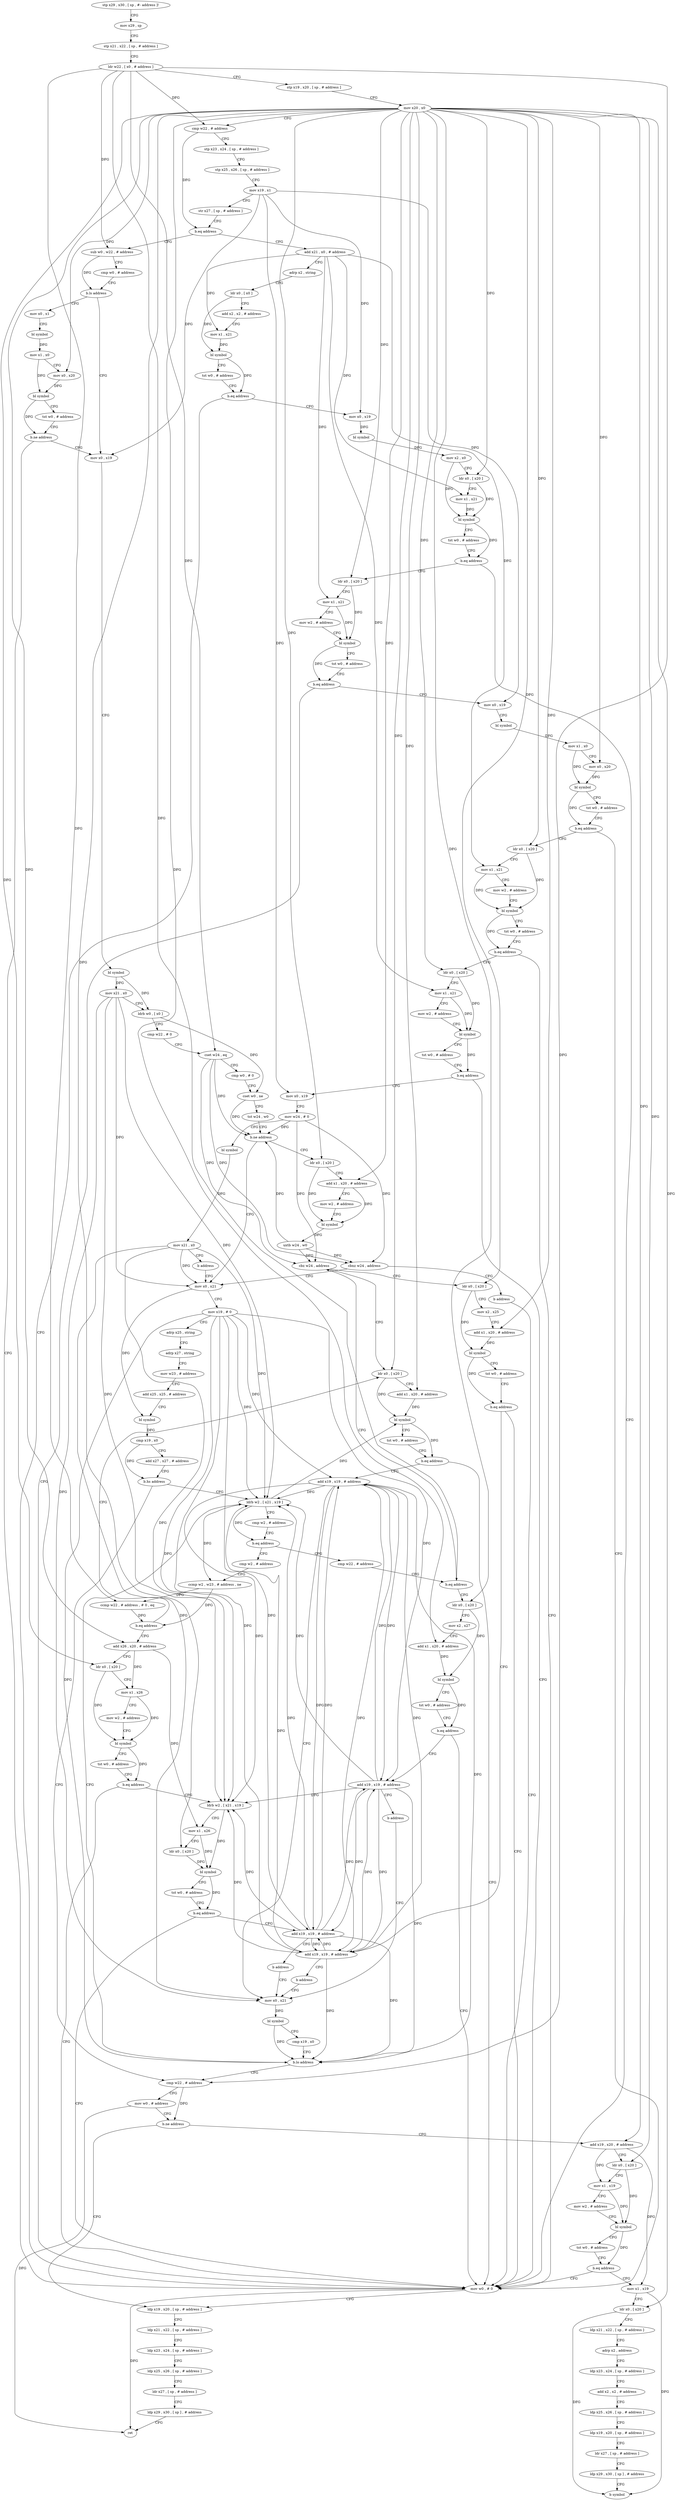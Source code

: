 digraph "func" {
"108296" [label = "stp x29 , x30 , [ sp , #- address ]!" ]
"108300" [label = "mov x29 , sp" ]
"108304" [label = "stp x21 , x22 , [ sp , # address ]" ]
"108308" [label = "ldr w22 , [ x0 , # address ]" ]
"108312" [label = "stp x19 , x20 , [ sp , # address ]" ]
"108316" [label = "mov x20 , x0" ]
"108320" [label = "cmp w22 , # address" ]
"108324" [label = "stp x23 , x24 , [ sp , # address ]" ]
"108328" [label = "stp x25 , x26 , [ sp , # address ]" ]
"108332" [label = "mov x19 , x1" ]
"108336" [label = "str x27 , [ sp , # address ]" ]
"108340" [label = "b.eq address" ]
"108824" [label = "add x21 , x0 , # address" ]
"108344" [label = "sub w0 , w22 , # address" ]
"108828" [label = "adrp x2 , string" ]
"108832" [label = "ldr x0 , [ x0 ]" ]
"108836" [label = "add x2 , x2 , # address" ]
"108840" [label = "mov x1 , x21" ]
"108844" [label = "bl symbol" ]
"108848" [label = "tst w0 , # address" ]
"108852" [label = "b.eq address" ]
"108384" [label = "mov w0 , # 0" ]
"108856" [label = "mov x0 , x19" ]
"108348" [label = "cmp w0 , # address" ]
"108352" [label = "b.ls address" ]
"108416" [label = "mov x0 , x19" ]
"108356" [label = "mov x0 , x1" ]
"108388" [label = "ldp x19 , x20 , [ sp , # address ]" ]
"108860" [label = "bl symbol" ]
"108864" [label = "mov x2 , x0" ]
"108868" [label = "ldr x0 , [ x20 ]" ]
"108872" [label = "mov x1 , x21" ]
"108876" [label = "bl symbol" ]
"108880" [label = "tst w0 , # address" ]
"108884" [label = "b.eq address" ]
"108888" [label = "ldr x0 , [ x20 ]" ]
"108420" [label = "bl symbol" ]
"108424" [label = "mov x21 , x0" ]
"108428" [label = "ldrb w0 , [ x0 ]" ]
"108432" [label = "cmp w22 , # 0" ]
"108436" [label = "cset w24 , eq" ]
"108440" [label = "cmp w0 , # 0" ]
"108444" [label = "cset w0 , ne" ]
"108448" [label = "tst w24 , w0" ]
"108452" [label = "b.ne address" ]
"108792" [label = "ldr x0 , [ x20 ]" ]
"108456" [label = "mov x0 , x21" ]
"108360" [label = "bl symbol" ]
"108364" [label = "mov x1 , x0" ]
"108368" [label = "mov x0 , x20" ]
"108372" [label = "bl symbol" ]
"108376" [label = "tst w0 , # address" ]
"108380" [label = "b.ne address" ]
"108892" [label = "mov x1 , x21" ]
"108896" [label = "mov w2 , # address" ]
"108900" [label = "bl symbol" ]
"108904" [label = "tst w0 , # address" ]
"108908" [label = "b.eq address" ]
"108912" [label = "mov x0 , x19" ]
"108796" [label = "add x1 , x20 , # address" ]
"108800" [label = "mov w2 , # address" ]
"108804" [label = "bl symbol" ]
"108808" [label = "uxtb w24 , w0" ]
"108812" [label = "cbnz w24 , address" ]
"108816" [label = "b address" ]
"108460" [label = "mov x19 , # 0" ]
"108464" [label = "adrp x25 , string" ]
"108468" [label = "adrp x27 , string" ]
"108472" [label = "mov w23 , # address" ]
"108476" [label = "add x25 , x25 , # address" ]
"108480" [label = "bl symbol" ]
"108484" [label = "cmp x19 , x0" ]
"108488" [label = "add x27 , x27 , # address" ]
"108492" [label = "b.hs address" ]
"108564" [label = "cmp w22 , # address" ]
"108496" [label = "ldrb w2 , [ x21 , x19 ]" ]
"108916" [label = "bl symbol" ]
"108920" [label = "mov x1 , x0" ]
"108924" [label = "mov x0 , x20" ]
"108928" [label = "bl symbol" ]
"108932" [label = "tst w0 , # address" ]
"108936" [label = "b.eq address" ]
"108940" [label = "ldr x0 , [ x20 ]" ]
"108568" [label = "mov w0 , # address" ]
"108572" [label = "b.ne address" ]
"108576" [label = "add x19 , x20 , # address" ]
"108500" [label = "cmp w2 , # address" ]
"108504" [label = "b.eq address" ]
"108648" [label = "cmp w22 , # address" ]
"108508" [label = "cmp w2 , # address" ]
"108944" [label = "mov x1 , x21" ]
"108948" [label = "mov w2 , # address" ]
"108952" [label = "bl symbol" ]
"108956" [label = "tst w0 , # address" ]
"108960" [label = "b.eq address" ]
"108964" [label = "ldr x0 , [ x20 ]" ]
"108392" [label = "ldp x21 , x22 , [ sp , # address ]" ]
"108396" [label = "ldp x23 , x24 , [ sp , # address ]" ]
"108400" [label = "ldp x25 , x26 , [ sp , # address ]" ]
"108404" [label = "ldr x27 , [ sp , # address ]" ]
"108408" [label = "ldp x29 , x30 , [ sp ] , # address" ]
"108412" [label = "ret" ]
"108580" [label = "ldr x0 , [ x20 ]" ]
"108584" [label = "mov x1 , x19" ]
"108588" [label = "mov w2 , # address" ]
"108592" [label = "bl symbol" ]
"108596" [label = "tst w0 , # address" ]
"108600" [label = "b.eq address" ]
"108604" [label = "mov x1 , x19" ]
"108652" [label = "b.eq address" ]
"108760" [label = "ldr x0 , [ x20 ]" ]
"108656" [label = "cbz w24 , address" ]
"108512" [label = "ccmp w2 , w23 , # address , ne" ]
"108516" [label = "ccmp w22 , # address , # 0 , eq" ]
"108520" [label = "b.eq address" ]
"108696" [label = "add x26 , x20 , # address" ]
"108524" [label = "ldr x0 , [ x20 ]" ]
"108968" [label = "mov x1 , x21" ]
"108972" [label = "mov w2 , # address" ]
"108976" [label = "bl symbol" ]
"108980" [label = "tst w0 , # address" ]
"108984" [label = "b.eq address" ]
"108988" [label = "mov x0 , x19" ]
"108608" [label = "ldr x0 , [ x20 ]" ]
"108612" [label = "ldp x21 , x22 , [ sp , # address ]" ]
"108616" [label = "adrp x2 , address" ]
"108620" [label = "ldp x23 , x24 , [ sp , # address ]" ]
"108624" [label = "add x2 , x2 , # address" ]
"108628" [label = "ldp x25 , x26 , [ sp , # address ]" ]
"108632" [label = "ldp x19 , x20 , [ sp , # address ]" ]
"108636" [label = "ldr x27 , [ sp , # address ]" ]
"108640" [label = "ldp x29 , x30 , [ sp ] , # address" ]
"108644" [label = "b symbol" ]
"108764" [label = "mov x2 , x27" ]
"108768" [label = "add x1 , x20 , # address" ]
"108772" [label = "bl symbol" ]
"108776" [label = "tst w0 , # address" ]
"108780" [label = "b.eq address" ]
"108784" [label = "add x19 , x19 , # address" ]
"108660" [label = "ldr x0 , [ x20 ]" ]
"108700" [label = "ldr x0 , [ x20 ]" ]
"108704" [label = "mov x1 , x26" ]
"108708" [label = "mov w2 , # address" ]
"108712" [label = "bl symbol" ]
"108716" [label = "tst w0 , # address" ]
"108720" [label = "b.eq address" ]
"108724" [label = "ldrb w2 , [ x21 , x19 ]" ]
"108528" [label = "add x1 , x20 , # address" ]
"108532" [label = "bl symbol" ]
"108536" [label = "tst w0 , # address" ]
"108540" [label = "b.eq address" ]
"108544" [label = "add x19 , x19 , # address" ]
"108992" [label = "mov w24 , # 0" ]
"108996" [label = "bl symbol" ]
"109000" [label = "mov x21 , x0" ]
"109004" [label = "b address" ]
"108788" [label = "b address" ]
"108548" [label = "mov x0 , x21" ]
"108664" [label = "mov x2 , x25" ]
"108668" [label = "add x1 , x20 , # address" ]
"108672" [label = "bl symbol" ]
"108676" [label = "tst w0 , # address" ]
"108680" [label = "b.eq address" ]
"108684" [label = "add x19 , x19 , # address" ]
"108728" [label = "mov x1 , x26" ]
"108732" [label = "ldr x0 , [ x20 ]" ]
"108736" [label = "bl symbol" ]
"108740" [label = "tst w0 , # address" ]
"108744" [label = "b.eq address" ]
"108748" [label = "add x19 , x19 , # address" ]
"108552" [label = "bl symbol" ]
"108556" [label = "cmp x19 , x0" ]
"108560" [label = "b.lo address" ]
"108688" [label = "b address" ]
"108752" [label = "b address" ]
"108296" -> "108300" [ label = "CFG" ]
"108300" -> "108304" [ label = "CFG" ]
"108304" -> "108308" [ label = "CFG" ]
"108308" -> "108312" [ label = "CFG" ]
"108308" -> "108320" [ label = "DFG" ]
"108308" -> "108344" [ label = "DFG" ]
"108308" -> "108436" [ label = "DFG" ]
"108308" -> "108564" [ label = "DFG" ]
"108308" -> "108652" [ label = "DFG" ]
"108308" -> "108516" [ label = "DFG" ]
"108312" -> "108316" [ label = "CFG" ]
"108316" -> "108320" [ label = "CFG" ]
"108316" -> "108868" [ label = "DFG" ]
"108316" -> "108368" [ label = "DFG" ]
"108316" -> "108888" [ label = "DFG" ]
"108316" -> "108924" [ label = "DFG" ]
"108316" -> "108940" [ label = "DFG" ]
"108316" -> "108964" [ label = "DFG" ]
"108316" -> "108792" [ label = "DFG" ]
"108316" -> "108796" [ label = "DFG" ]
"108316" -> "108576" [ label = "DFG" ]
"108316" -> "108580" [ label = "DFG" ]
"108316" -> "108608" [ label = "DFG" ]
"108316" -> "108760" [ label = "DFG" ]
"108316" -> "108768" [ label = "DFG" ]
"108316" -> "108524" [ label = "DFG" ]
"108316" -> "108528" [ label = "DFG" ]
"108316" -> "108660" [ label = "DFG" ]
"108316" -> "108668" [ label = "DFG" ]
"108316" -> "108696" [ label = "DFG" ]
"108316" -> "108700" [ label = "DFG" ]
"108316" -> "108732" [ label = "DFG" ]
"108320" -> "108324" [ label = "CFG" ]
"108320" -> "108340" [ label = "DFG" ]
"108324" -> "108328" [ label = "CFG" ]
"108328" -> "108332" [ label = "CFG" ]
"108332" -> "108336" [ label = "CFG" ]
"108332" -> "108856" [ label = "DFG" ]
"108332" -> "108416" [ label = "DFG" ]
"108332" -> "108912" [ label = "DFG" ]
"108332" -> "108988" [ label = "DFG" ]
"108336" -> "108340" [ label = "CFG" ]
"108340" -> "108824" [ label = "CFG" ]
"108340" -> "108344" [ label = "CFG" ]
"108824" -> "108828" [ label = "CFG" ]
"108824" -> "108840" [ label = "DFG" ]
"108824" -> "108872" [ label = "DFG" ]
"108824" -> "108892" [ label = "DFG" ]
"108824" -> "108944" [ label = "DFG" ]
"108824" -> "108968" [ label = "DFG" ]
"108344" -> "108348" [ label = "CFG" ]
"108344" -> "108352" [ label = "DFG" ]
"108828" -> "108832" [ label = "CFG" ]
"108832" -> "108836" [ label = "CFG" ]
"108832" -> "108844" [ label = "DFG" ]
"108836" -> "108840" [ label = "CFG" ]
"108840" -> "108844" [ label = "DFG" ]
"108844" -> "108848" [ label = "CFG" ]
"108844" -> "108852" [ label = "DFG" ]
"108848" -> "108852" [ label = "CFG" ]
"108852" -> "108384" [ label = "CFG" ]
"108852" -> "108856" [ label = "CFG" ]
"108384" -> "108388" [ label = "CFG" ]
"108384" -> "108412" [ label = "DFG" ]
"108856" -> "108860" [ label = "DFG" ]
"108348" -> "108352" [ label = "CFG" ]
"108352" -> "108416" [ label = "CFG" ]
"108352" -> "108356" [ label = "CFG" ]
"108416" -> "108420" [ label = "CFG" ]
"108356" -> "108360" [ label = "CFG" ]
"108388" -> "108392" [ label = "CFG" ]
"108860" -> "108864" [ label = "DFG" ]
"108864" -> "108868" [ label = "CFG" ]
"108864" -> "108876" [ label = "DFG" ]
"108868" -> "108872" [ label = "CFG" ]
"108868" -> "108876" [ label = "DFG" ]
"108872" -> "108876" [ label = "DFG" ]
"108876" -> "108880" [ label = "CFG" ]
"108876" -> "108884" [ label = "DFG" ]
"108880" -> "108884" [ label = "CFG" ]
"108884" -> "108384" [ label = "CFG" ]
"108884" -> "108888" [ label = "CFG" ]
"108888" -> "108892" [ label = "CFG" ]
"108888" -> "108900" [ label = "DFG" ]
"108420" -> "108424" [ label = "DFG" ]
"108420" -> "108428" [ label = "DFG" ]
"108424" -> "108428" [ label = "CFG" ]
"108424" -> "108456" [ label = "DFG" ]
"108424" -> "108496" [ label = "DFG" ]
"108424" -> "108548" [ label = "DFG" ]
"108424" -> "108724" [ label = "DFG" ]
"108428" -> "108432" [ label = "CFG" ]
"108428" -> "108444" [ label = "DFG" ]
"108432" -> "108436" [ label = "CFG" ]
"108436" -> "108440" [ label = "CFG" ]
"108436" -> "108452" [ label = "DFG" ]
"108436" -> "108812" [ label = "DFG" ]
"108436" -> "108656" [ label = "DFG" ]
"108440" -> "108444" [ label = "CFG" ]
"108444" -> "108448" [ label = "CFG" ]
"108444" -> "108452" [ label = "DFG" ]
"108448" -> "108452" [ label = "CFG" ]
"108452" -> "108792" [ label = "CFG" ]
"108452" -> "108456" [ label = "CFG" ]
"108792" -> "108796" [ label = "CFG" ]
"108792" -> "108804" [ label = "DFG" ]
"108456" -> "108460" [ label = "CFG" ]
"108456" -> "108480" [ label = "DFG" ]
"108360" -> "108364" [ label = "DFG" ]
"108364" -> "108368" [ label = "CFG" ]
"108364" -> "108372" [ label = "DFG" ]
"108368" -> "108372" [ label = "DFG" ]
"108372" -> "108376" [ label = "CFG" ]
"108372" -> "108380" [ label = "DFG" ]
"108376" -> "108380" [ label = "CFG" ]
"108380" -> "108416" [ label = "CFG" ]
"108380" -> "108384" [ label = "CFG" ]
"108892" -> "108896" [ label = "CFG" ]
"108892" -> "108900" [ label = "DFG" ]
"108896" -> "108900" [ label = "CFG" ]
"108900" -> "108904" [ label = "CFG" ]
"108900" -> "108908" [ label = "DFG" ]
"108904" -> "108908" [ label = "CFG" ]
"108908" -> "108384" [ label = "CFG" ]
"108908" -> "108912" [ label = "CFG" ]
"108912" -> "108916" [ label = "CFG" ]
"108796" -> "108800" [ label = "CFG" ]
"108796" -> "108804" [ label = "DFG" ]
"108800" -> "108804" [ label = "CFG" ]
"108804" -> "108808" [ label = "DFG" ]
"108808" -> "108812" [ label = "DFG" ]
"108808" -> "108452" [ label = "DFG" ]
"108808" -> "108656" [ label = "DFG" ]
"108812" -> "108456" [ label = "CFG" ]
"108812" -> "108816" [ label = "CFG" ]
"108816" -> "108384" [ label = "CFG" ]
"108460" -> "108464" [ label = "CFG" ]
"108460" -> "108496" [ label = "DFG" ]
"108460" -> "108784" [ label = "DFG" ]
"108460" -> "108560" [ label = "DFG" ]
"108460" -> "108544" [ label = "DFG" ]
"108460" -> "108684" [ label = "DFG" ]
"108460" -> "108724" [ label = "DFG" ]
"108460" -> "108748" [ label = "DFG" ]
"108464" -> "108468" [ label = "CFG" ]
"108468" -> "108472" [ label = "CFG" ]
"108472" -> "108476" [ label = "CFG" ]
"108476" -> "108480" [ label = "CFG" ]
"108480" -> "108484" [ label = "DFG" ]
"108484" -> "108488" [ label = "CFG" ]
"108484" -> "108492" [ label = "DFG" ]
"108488" -> "108492" [ label = "CFG" ]
"108492" -> "108564" [ label = "CFG" ]
"108492" -> "108496" [ label = "CFG" ]
"108564" -> "108568" [ label = "CFG" ]
"108564" -> "108572" [ label = "DFG" ]
"108496" -> "108500" [ label = "CFG" ]
"108496" -> "108504" [ label = "DFG" ]
"108496" -> "108512" [ label = "DFG" ]
"108496" -> "108532" [ label = "DFG" ]
"108916" -> "108920" [ label = "DFG" ]
"108920" -> "108924" [ label = "CFG" ]
"108920" -> "108928" [ label = "DFG" ]
"108924" -> "108928" [ label = "DFG" ]
"108928" -> "108932" [ label = "CFG" ]
"108928" -> "108936" [ label = "DFG" ]
"108932" -> "108936" [ label = "CFG" ]
"108936" -> "108384" [ label = "CFG" ]
"108936" -> "108940" [ label = "CFG" ]
"108940" -> "108944" [ label = "CFG" ]
"108940" -> "108952" [ label = "DFG" ]
"108568" -> "108572" [ label = "CFG" ]
"108568" -> "108412" [ label = "DFG" ]
"108572" -> "108388" [ label = "CFG" ]
"108572" -> "108576" [ label = "CFG" ]
"108576" -> "108580" [ label = "CFG" ]
"108576" -> "108584" [ label = "DFG" ]
"108576" -> "108604" [ label = "DFG" ]
"108500" -> "108504" [ label = "CFG" ]
"108504" -> "108648" [ label = "CFG" ]
"108504" -> "108508" [ label = "CFG" ]
"108648" -> "108652" [ label = "CFG" ]
"108508" -> "108512" [ label = "CFG" ]
"108944" -> "108948" [ label = "CFG" ]
"108944" -> "108952" [ label = "DFG" ]
"108948" -> "108952" [ label = "CFG" ]
"108952" -> "108956" [ label = "CFG" ]
"108952" -> "108960" [ label = "DFG" ]
"108956" -> "108960" [ label = "CFG" ]
"108960" -> "108384" [ label = "CFG" ]
"108960" -> "108964" [ label = "CFG" ]
"108964" -> "108968" [ label = "CFG" ]
"108964" -> "108976" [ label = "DFG" ]
"108392" -> "108396" [ label = "CFG" ]
"108396" -> "108400" [ label = "CFG" ]
"108400" -> "108404" [ label = "CFG" ]
"108404" -> "108408" [ label = "CFG" ]
"108408" -> "108412" [ label = "CFG" ]
"108580" -> "108584" [ label = "CFG" ]
"108580" -> "108592" [ label = "DFG" ]
"108584" -> "108588" [ label = "CFG" ]
"108584" -> "108592" [ label = "DFG" ]
"108588" -> "108592" [ label = "CFG" ]
"108592" -> "108596" [ label = "CFG" ]
"108592" -> "108600" [ label = "DFG" ]
"108596" -> "108600" [ label = "CFG" ]
"108600" -> "108384" [ label = "CFG" ]
"108600" -> "108604" [ label = "CFG" ]
"108604" -> "108608" [ label = "CFG" ]
"108604" -> "108644" [ label = "DFG" ]
"108652" -> "108760" [ label = "CFG" ]
"108652" -> "108656" [ label = "CFG" ]
"108760" -> "108764" [ label = "CFG" ]
"108760" -> "108772" [ label = "DFG" ]
"108656" -> "108524" [ label = "CFG" ]
"108656" -> "108660" [ label = "CFG" ]
"108512" -> "108516" [ label = "DFG" ]
"108512" -> "108520" [ label = "DFG" ]
"108516" -> "108520" [ label = "DFG" ]
"108520" -> "108696" [ label = "CFG" ]
"108520" -> "108524" [ label = "CFG" ]
"108696" -> "108700" [ label = "CFG" ]
"108696" -> "108704" [ label = "DFG" ]
"108696" -> "108728" [ label = "DFG" ]
"108524" -> "108528" [ label = "CFG" ]
"108524" -> "108532" [ label = "DFG" ]
"108968" -> "108972" [ label = "CFG" ]
"108968" -> "108976" [ label = "DFG" ]
"108972" -> "108976" [ label = "CFG" ]
"108976" -> "108980" [ label = "CFG" ]
"108976" -> "108984" [ label = "DFG" ]
"108980" -> "108984" [ label = "CFG" ]
"108984" -> "108384" [ label = "CFG" ]
"108984" -> "108988" [ label = "CFG" ]
"108988" -> "108992" [ label = "CFG" ]
"108608" -> "108612" [ label = "CFG" ]
"108608" -> "108644" [ label = "DFG" ]
"108612" -> "108616" [ label = "CFG" ]
"108616" -> "108620" [ label = "CFG" ]
"108620" -> "108624" [ label = "CFG" ]
"108624" -> "108628" [ label = "CFG" ]
"108628" -> "108632" [ label = "CFG" ]
"108632" -> "108636" [ label = "CFG" ]
"108636" -> "108640" [ label = "CFG" ]
"108640" -> "108644" [ label = "CFG" ]
"108764" -> "108768" [ label = "CFG" ]
"108768" -> "108772" [ label = "DFG" ]
"108772" -> "108776" [ label = "CFG" ]
"108772" -> "108780" [ label = "DFG" ]
"108776" -> "108780" [ label = "CFG" ]
"108780" -> "108384" [ label = "CFG" ]
"108780" -> "108784" [ label = "CFG" ]
"108784" -> "108788" [ label = "CFG" ]
"108784" -> "108496" [ label = "DFG" ]
"108784" -> "108560" [ label = "DFG" ]
"108784" -> "108544" [ label = "DFG" ]
"108784" -> "108684" [ label = "DFG" ]
"108784" -> "108724" [ label = "DFG" ]
"108784" -> "108748" [ label = "DFG" ]
"108660" -> "108664" [ label = "CFG" ]
"108660" -> "108672" [ label = "DFG" ]
"108700" -> "108704" [ label = "CFG" ]
"108700" -> "108712" [ label = "DFG" ]
"108704" -> "108708" [ label = "CFG" ]
"108704" -> "108712" [ label = "DFG" ]
"108708" -> "108712" [ label = "CFG" ]
"108712" -> "108716" [ label = "CFG" ]
"108712" -> "108720" [ label = "DFG" ]
"108716" -> "108720" [ label = "CFG" ]
"108720" -> "108384" [ label = "CFG" ]
"108720" -> "108724" [ label = "CFG" ]
"108724" -> "108728" [ label = "CFG" ]
"108724" -> "108736" [ label = "DFG" ]
"108528" -> "108532" [ label = "DFG" ]
"108532" -> "108536" [ label = "CFG" ]
"108532" -> "108540" [ label = "DFG" ]
"108536" -> "108540" [ label = "CFG" ]
"108540" -> "108384" [ label = "CFG" ]
"108540" -> "108544" [ label = "CFG" ]
"108544" -> "108548" [ label = "CFG" ]
"108544" -> "108496" [ label = "DFG" ]
"108544" -> "108784" [ label = "DFG" ]
"108544" -> "108560" [ label = "DFG" ]
"108544" -> "108684" [ label = "DFG" ]
"108544" -> "108724" [ label = "DFG" ]
"108544" -> "108748" [ label = "DFG" ]
"108992" -> "108996" [ label = "CFG" ]
"108992" -> "108452" [ label = "DFG" ]
"108992" -> "108812" [ label = "DFG" ]
"108992" -> "108656" [ label = "DFG" ]
"108996" -> "109000" [ label = "DFG" ]
"109000" -> "109004" [ label = "CFG" ]
"109000" -> "108456" [ label = "DFG" ]
"109000" -> "108496" [ label = "DFG" ]
"109000" -> "108548" [ label = "DFG" ]
"109000" -> "108724" [ label = "DFG" ]
"109004" -> "108456" [ label = "CFG" ]
"108788" -> "108548" [ label = "CFG" ]
"108548" -> "108552" [ label = "DFG" ]
"108664" -> "108668" [ label = "CFG" ]
"108668" -> "108672" [ label = "DFG" ]
"108672" -> "108676" [ label = "CFG" ]
"108672" -> "108680" [ label = "DFG" ]
"108676" -> "108680" [ label = "CFG" ]
"108680" -> "108384" [ label = "CFG" ]
"108680" -> "108684" [ label = "CFG" ]
"108684" -> "108688" [ label = "CFG" ]
"108684" -> "108496" [ label = "DFG" ]
"108684" -> "108784" [ label = "DFG" ]
"108684" -> "108544" [ label = "DFG" ]
"108684" -> "108560" [ label = "DFG" ]
"108684" -> "108724" [ label = "DFG" ]
"108684" -> "108748" [ label = "DFG" ]
"108728" -> "108732" [ label = "CFG" ]
"108728" -> "108736" [ label = "DFG" ]
"108732" -> "108736" [ label = "DFG" ]
"108736" -> "108740" [ label = "CFG" ]
"108736" -> "108744" [ label = "DFG" ]
"108740" -> "108744" [ label = "CFG" ]
"108744" -> "108384" [ label = "CFG" ]
"108744" -> "108748" [ label = "CFG" ]
"108748" -> "108752" [ label = "CFG" ]
"108748" -> "108496" [ label = "DFG" ]
"108748" -> "108784" [ label = "DFG" ]
"108748" -> "108544" [ label = "DFG" ]
"108748" -> "108684" [ label = "DFG" ]
"108748" -> "108724" [ label = "DFG" ]
"108748" -> "108560" [ label = "DFG" ]
"108552" -> "108556" [ label = "CFG" ]
"108552" -> "108560" [ label = "DFG" ]
"108556" -> "108560" [ label = "CFG" ]
"108560" -> "108496" [ label = "CFG" ]
"108560" -> "108564" [ label = "CFG" ]
"108688" -> "108548" [ label = "CFG" ]
"108752" -> "108548" [ label = "CFG" ]
}
